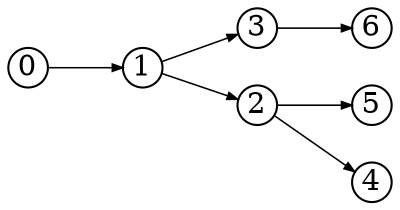 digraph{
  rankdir=LR
  node [shape=circle,fixedsize=true,width=.26]
  edge [penwidth=0.75,arrowsize=0.5]
  6 -> {}
  5 -> {}
  4 -> {}
  3 -> {6}
  2 -> {4 5}
  1 -> {2 3}
  0 -> {1}
}
